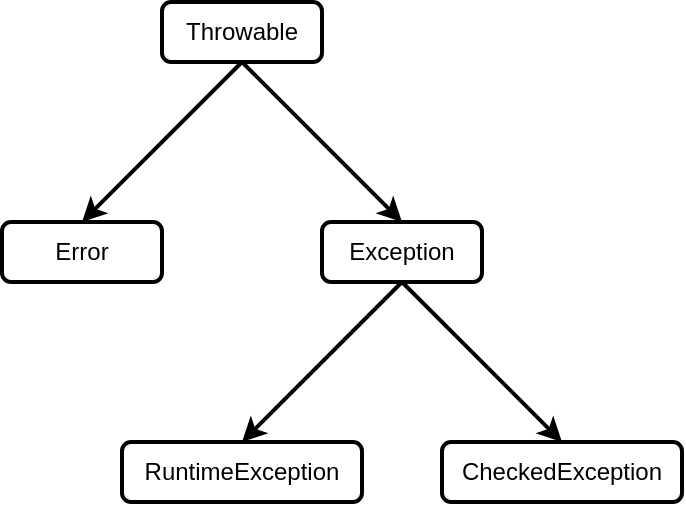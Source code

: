 <mxfile version="14.2.7" type="github">
  <diagram id="-5FnswEyZhYWoZyXn878" name="第 1 页">
    <mxGraphModel dx="976" dy="624" grid="1" gridSize="10" guides="1" tooltips="1" connect="1" arrows="1" fold="1" page="1" pageScale="1" pageWidth="827" pageHeight="1169" math="0" shadow="0">
      <root>
        <mxCell id="0" />
        <mxCell id="1" parent="0" />
        <mxCell id="7EGed6VJUpmGo5c4XwDk-7" value="Throwable" style="rounded=1;whiteSpace=wrap;html=1;strokeWidth=2;" vertex="1" parent="1">
          <mxGeometry x="260" y="70" width="80" height="30" as="geometry" />
        </mxCell>
        <mxCell id="7EGed6VJUpmGo5c4XwDk-8" value="Error" style="rounded=1;whiteSpace=wrap;html=1;strokeWidth=2;" vertex="1" parent="1">
          <mxGeometry x="180" y="180" width="80" height="30" as="geometry" />
        </mxCell>
        <mxCell id="7EGed6VJUpmGo5c4XwDk-9" value="Exception" style="rounded=1;whiteSpace=wrap;html=1;strokeWidth=2;" vertex="1" parent="1">
          <mxGeometry x="340" y="180" width="80" height="30" as="geometry" />
        </mxCell>
        <mxCell id="7EGed6VJUpmGo5c4XwDk-10" value="RuntimeException" style="rounded=1;whiteSpace=wrap;html=1;strokeWidth=2;" vertex="1" parent="1">
          <mxGeometry x="240" y="290" width="120" height="30" as="geometry" />
        </mxCell>
        <mxCell id="7EGed6VJUpmGo5c4XwDk-11" value="CheckedException" style="rounded=1;whiteSpace=wrap;html=1;strokeWidth=2;" vertex="1" parent="1">
          <mxGeometry x="400" y="290" width="120" height="30" as="geometry" />
        </mxCell>
        <mxCell id="7EGed6VJUpmGo5c4XwDk-12" value="" style="endArrow=classic;html=1;strokeWidth=2;exitX=0.5;exitY=1;exitDx=0;exitDy=0;entryX=0.5;entryY=0;entryDx=0;entryDy=0;" edge="1" parent="1" source="7EGed6VJUpmGo5c4XwDk-7" target="7EGed6VJUpmGo5c4XwDk-8">
          <mxGeometry width="50" height="50" relative="1" as="geometry">
            <mxPoint x="440" y="100" as="sourcePoint" />
            <mxPoint x="490" y="50" as="targetPoint" />
          </mxGeometry>
        </mxCell>
        <mxCell id="7EGed6VJUpmGo5c4XwDk-13" value="" style="endArrow=classic;html=1;strokeWidth=2;exitX=0.5;exitY=1;exitDx=0;exitDy=0;entryX=0.5;entryY=0;entryDx=0;entryDy=0;" edge="1" parent="1" source="7EGed6VJUpmGo5c4XwDk-7" target="7EGed6VJUpmGo5c4XwDk-9">
          <mxGeometry width="50" height="50" relative="1" as="geometry">
            <mxPoint x="360" y="150" as="sourcePoint" />
            <mxPoint x="410" y="100" as="targetPoint" />
          </mxGeometry>
        </mxCell>
        <mxCell id="7EGed6VJUpmGo5c4XwDk-14" value="" style="endArrow=classic;html=1;strokeWidth=2;exitX=0.5;exitY=1;exitDx=0;exitDy=0;entryX=0.5;entryY=0;entryDx=0;entryDy=0;" edge="1" parent="1" source="7EGed6VJUpmGo5c4XwDk-9" target="7EGed6VJUpmGo5c4XwDk-10">
          <mxGeometry width="50" height="50" relative="1" as="geometry">
            <mxPoint x="470" y="250" as="sourcePoint" />
            <mxPoint x="520" y="200" as="targetPoint" />
          </mxGeometry>
        </mxCell>
        <mxCell id="7EGed6VJUpmGo5c4XwDk-15" value="" style="endArrow=classic;html=1;strokeWidth=2;exitX=0.5;exitY=1;exitDx=0;exitDy=0;entryX=0.5;entryY=0;entryDx=0;entryDy=0;" edge="1" parent="1" source="7EGed6VJUpmGo5c4XwDk-9" target="7EGed6VJUpmGo5c4XwDk-11">
          <mxGeometry width="50" height="50" relative="1" as="geometry">
            <mxPoint x="440" y="260" as="sourcePoint" />
            <mxPoint x="490" y="210" as="targetPoint" />
          </mxGeometry>
        </mxCell>
      </root>
    </mxGraphModel>
  </diagram>
</mxfile>
